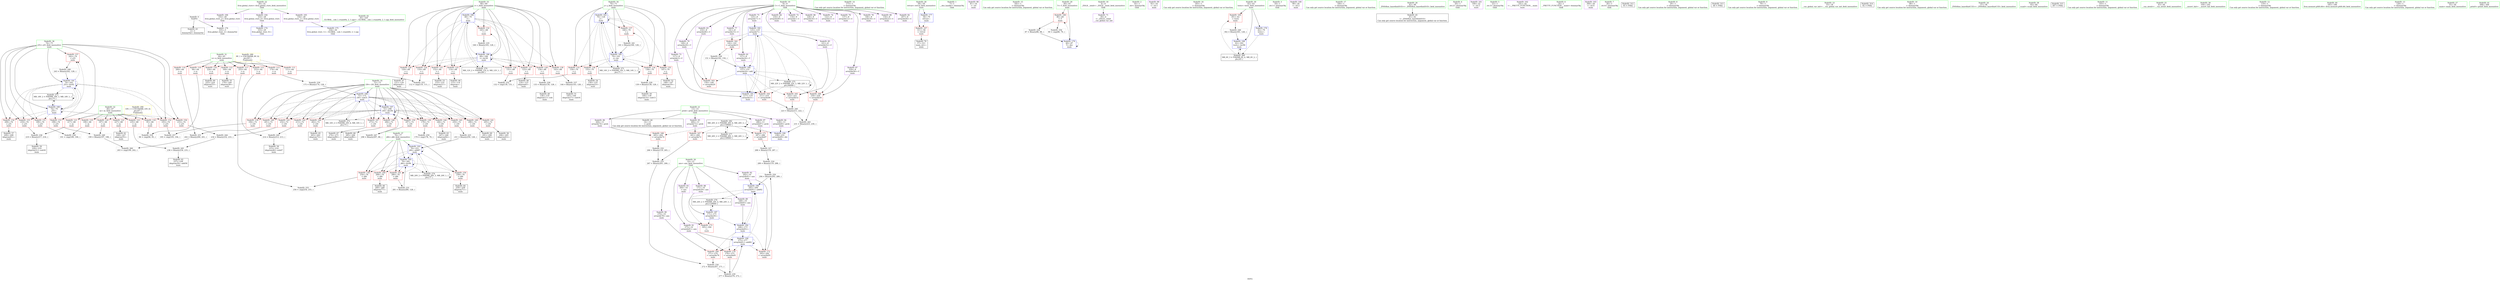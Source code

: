 digraph "SVFG" {
	label="SVFG";

	Node0x561152976860 [shape=record,color=grey,label="{NodeID: 0\nNullPtr}"];
	Node0x561152976860 -> Node0x561152996fa0[style=solid];
	Node0x561152976860 -> Node0x56115299fd70[style=solid];
	Node0x5611529a00e0 [shape=record,color=blue,label="{NodeID: 180\n68\<--79\ni\<--\nmain\n}"];
	Node0x5611529a00e0 -> Node0x56115299d2d0[style=dashed];
	Node0x5611529a00e0 -> Node0x56115299d3a0[style=dashed];
	Node0x5611529a00e0 -> Node0x56115299d470[style=dashed];
	Node0x5611529a00e0 -> Node0x56115299d540[style=dashed];
	Node0x5611529a00e0 -> Node0x56115299d610[style=dashed];
	Node0x5611529a00e0 -> Node0x56115299d6e0[style=dashed];
	Node0x5611529a00e0 -> Node0x56115299d7b0[style=dashed];
	Node0x5611529a00e0 -> Node0x56115299d880[style=dashed];
	Node0x5611529a00e0 -> Node0x56115299d950[style=dashed];
	Node0x5611529a00e0 -> Node0x5611529a05c0[style=dashed];
	Node0x5611529a00e0 -> Node0x5611529b34c0[style=dashed];
	Node0x561152997510 [shape=record,color=purple,label="{NodeID: 97\n286\<--13\narrayidx87\<--prob\nmain\n}"];
	Node0x561152997510 -> Node0x56115299f900[style=solid];
	Node0x56115297b9b0 [shape=record,color=green,label="{NodeID: 14\n173\<--1\n\<--dummyObj\nCan only get source location for instruction, argument, global var or function.}"];
	Node0x5611529b57c0 [shape=record,color=black,label="{NodeID: 277\nMR_26V_2 = PHI(MR_26V_3, MR_26V_1, )\npts\{150000 \}\n}"];
	Node0x5611529b57c0 -> Node0x5611529b57c0[style=dashed];
	Node0x5611529b57c0 -> Node0x5611529b70c0[style=dashed];
	Node0x56115299ad00 [shape=record,color=blue,label="{NodeID: 194\n275\<--277\narrayidx81\<--add82\nmain\n}"];
	Node0x56115299ad00 -> Node0x56115299f760[style=dashed];
	Node0x56115299ad00 -> Node0x56115299f830[style=dashed];
	Node0x56115299ad00 -> Node0x56115299f9d0[style=dashed];
	Node0x56115299ad00 -> Node0x56115299ad00[style=dashed];
	Node0x56115299ad00 -> Node0x56115299aea0[style=dashed];
	Node0x561152998100 [shape=record,color=red,label="{NodeID: 111\n111\<--64\n\<--n\nmain\n}"];
	Node0x561152998100 -> Node0x5611529a6f30[style=solid];
	Node0x561152996280 [shape=record,color=green,label="{NodeID: 28\n58\<--59\nretval\<--retval_field_insensitive\nmain\n}"];
	Node0x561152996280 -> Node0x561152997dc0[style=solid];
	Node0x561152996280 -> Node0x56115299fe70[style=solid];
	Node0x56115299d3a0 [shape=record,color=red,label="{NodeID: 125\n114\<--68\n\<--i\nmain\n}"];
	Node0x56115299d3a0 -> Node0x5611529972a0[style=solid];
	Node0x561152996ea0 [shape=record,color=green,label="{NodeID: 42\n30\<--329\n_GLOBAL__sub_I_crazyb0y_2_1.cpp\<--_GLOBAL__sub_I_crazyb0y_2_1.cpp_field_insensitive\n}"];
	Node0x561152996ea0 -> Node0x56115299fc70[style=solid];
	Node0x56115299df00 [shape=record,color=red,label="{NodeID: 139\n194\<--72\n\<--i30\nmain\n}"];
	Node0x56115299df00 -> Node0x5611529a7530[style=solid];
	Node0x561152998ae0 [shape=record,color=black,label="{NodeID: 56\n206\<--205\nidxprom43\<--\nmain\n}"];
	Node0x5611529a45a0 [shape=record,color=grey,label="{NodeID: 236\n219 = Binary(217, 218, )\n}"];
	Node0x5611529a45a0 -> Node0x561152998d50[style=solid];
	Node0x56115299ea60 [shape=record,color=red,label="{NodeID: 153\n198\<--74\n\<--j35\nmain\n}"];
	Node0x56115299ea60 -> Node0x5611529a6930[style=solid];
	Node0x561152999640 [shape=record,color=black,label="{NodeID: 70\n57\<--311\nmain_ret\<--\nmain\n}"];
	Node0x5611529a6ab0 [shape=record,color=grey,label="{NodeID: 250\n294 = Binary(293, 289, )\n}"];
	Node0x5611529a6ab0 -> Node0x56115299aea0[style=solid];
	Node0x56115299f5c0 [shape=record,color=red,label="{NodeID: 167\n261\<--260\n\<--arrayidx72\nmain\n}"];
	Node0x56115299f5c0 -> Node0x5611529a4120[style=solid];
	Node0x56115299a1a0 [shape=record,color=purple,label="{NodeID: 84\n216\<--8\narrayidx49\<--C\nmain\n}"];
	Node0x56115297af20 [shape=record,color=green,label="{NodeID: 1\n7\<--1\n__dso_handle\<--dummyObj\nGlob }"];
	Node0x5611529a01b0 [shape=record,color=blue,label="{NodeID: 181\n117\<--119\narrayidx3\<--\nmain\n}"];
	Node0x5611529a01b0 -> Node0x5611529a0280[style=dashed];
	Node0x5611529975e0 [shape=record,color=purple,label="{NodeID: 98\n81\<--16\n\<--.str\nmain\n}"];
	Node0x56115297b070 [shape=record,color=green,label="{NodeID: 15\n182\<--1\n\<--dummyObj\nCan only get source location for instruction, argument, global var or function.}"];
	Node0x56115299add0 [shape=record,color=blue,label="{NodeID: 195\n76\<--281\nj66\<--inc84\nmain\n}"];
	Node0x56115299add0 -> Node0x56115299ee70[style=dashed];
	Node0x56115299add0 -> Node0x56115299ef40[style=dashed];
	Node0x56115299add0 -> Node0x56115299f010[style=dashed];
	Node0x56115299add0 -> Node0x56115299f0e0[style=dashed];
	Node0x56115299add0 -> Node0x56115299ac30[style=dashed];
	Node0x56115299add0 -> Node0x56115299add0[style=dashed];
	Node0x56115299add0 -> Node0x5611529b48c0[style=dashed];
	Node0x5611529981d0 [shape=record,color=red,label="{NodeID: 112\n169\<--64\n\<--n\nmain\n}"];
	Node0x5611529981d0 -> Node0x561152998a10[style=solid];
	Node0x561152996350 [shape=record,color=green,label="{NodeID: 29\n60\<--61\nT\<--T_field_insensitive\nmain\n}"];
	Node0x561152996350 -> Node0x561152997e90[style=solid];
	Node0x561152996350 -> Node0x5611529a0010[style=solid];
	Node0x56115299d470 [shape=record,color=red,label="{NodeID: 126\n120\<--68\n\<--i\nmain\n}"];
	Node0x56115299d470 -> Node0x561152997370[style=solid];
	Node0x561152996fa0 [shape=record,color=black,label="{NodeID: 43\n2\<--3\ndummyVal\<--dummyVal\n}"];
	Node0x56115299dfd0 [shape=record,color=red,label="{NodeID: 140\n201\<--72\n\<--i30\nmain\n}"];
	Node0x56115299dfd0 -> Node0x5611529a6c30[style=solid];
	Node0x561152998bb0 [shape=record,color=black,label="{NodeID: 57\n209\<--208\nidxprom45\<--\nmain\n}"];
	Node0x5611529a4720 [shape=record,color=grey,label="{NodeID: 237\n144 = Binary(143, 128, )\n}"];
	Node0x5611529a4720 -> Node0x5611529986d0[style=solid];
	Node0x56115299eb30 [shape=record,color=red,label="{NodeID: 154\n208\<--74\n\<--j35\nmain\n}"];
	Node0x56115299eb30 -> Node0x561152998bb0[style=solid];
	Node0x561152999710 [shape=record,color=purple,label="{NodeID: 71\n39\<--4\n\<--_ZStL8__ioinit\n__cxx_global_var_init\n}"];
	Node0x5611529a6c30 [shape=record,color=grey,label="{NodeID: 251\n202 = Binary(200, 201, )\n}"];
	Node0x5611529a6c30 -> Node0x5611529a79b0[style=solid];
	Node0x56115299f690 [shape=record,color=red,label="{NodeID: 168\n265\<--264\n\<--arrayidx74\nmain\n}"];
	Node0x56115299f690 -> Node0x5611529a3fa0[style=solid];
	Node0x56115299a270 [shape=record,color=purple,label="{NodeID: 85\n221\<--8\narrayidx52\<--C\nmain\n}"];
	Node0x56115299a270 -> Node0x56115299f420[style=solid];
	Node0x56115297bb30 [shape=record,color=green,label="{NodeID: 2\n16\<--1\n.str\<--dummyObj\nGlob }"];
	Node0x5611529a0280 [shape=record,color=blue,label="{NodeID: 182\n125\<--119\narrayidx7\<--\nmain\n}"];
	Node0x5611529a0280 -> Node0x56115299f1b0[style=dashed];
	Node0x5611529a0280 -> Node0x56115299f280[style=dashed];
	Node0x5611529a0280 -> Node0x56115299f350[style=dashed];
	Node0x5611529a0280 -> Node0x56115299f420[style=dashed];
	Node0x5611529a0280 -> Node0x56115299f4f0[style=dashed];
	Node0x5611529a0280 -> Node0x5611529a01b0[style=dashed];
	Node0x5611529a0280 -> Node0x5611529a0420[style=dashed];
	Node0x5611529a0280 -> Node0x5611529b4dc0[style=dashed];
	Node0x5611529976b0 [shape=record,color=purple,label="{NodeID: 99\n92\<--18\n\<--.str.1\nmain\n}"];
	Node0x56115297b140 [shape=record,color=green,label="{NodeID: 16\n183\<--1\n\<--dummyObj\nCan only get source location for instruction, argument, global var or function.}"];
	Node0x56115299aea0 [shape=record,color=blue,label="{NodeID: 196\n292\<--294\narrayidx91\<--add92\nmain\n}"];
	Node0x56115299aea0 -> Node0x56115299faa0[style=dashed];
	Node0x56115299aea0 -> Node0x56115299ab60[style=dashed];
	Node0x56115299aea0 -> Node0x5611529b52c0[style=dashed];
	Node0x5611529982a0 [shape=record,color=red,label="{NodeID: 113\n174\<--64\n\<--n\nmain\n}"];
	Node0x5611529982a0 -> Node0x56115299bd30[style=solid];
	Node0x561152996420 [shape=record,color=green,label="{NodeID: 30\n62\<--63\ntests\<--tests_field_insensitive\nmain\n}"];
	Node0x561152996420 -> Node0x561152997f60[style=solid];
	Node0x561152996420 -> Node0x56115299ff40[style=solid];
	Node0x561152996420 -> Node0x56115299b040[style=solid];
	Node0x56115299d540 [shape=record,color=red,label="{NodeID: 127\n123\<--68\n\<--i\nmain\n}"];
	Node0x56115299d540 -> Node0x561152998460[style=solid];
	Node0x5611529970a0 [shape=record,color=black,label="{NodeID: 44\n14\<--13\n\<--prob\nCan only get source location for instruction, argument, global var or function.}"];
	Node0x5611529a33a0 [shape=record,color=grey,label="{NodeID: 224\n289 = Binary(119, 288, )\n}"];
	Node0x5611529a33a0 -> Node0x5611529a6ab0[style=solid];
	Node0x56115299e0a0 [shape=record,color=red,label="{NodeID: 141\n205\<--72\n\<--i30\nmain\n}"];
	Node0x56115299e0a0 -> Node0x561152998ae0[style=solid];
	Node0x561152998c80 [shape=record,color=black,label="{NodeID: 58\n215\<--214\nidxprom48\<--sub47\nmain\n}"];
	Node0x56115299bbb0 [shape=record,color=grey,label="{NodeID: 238\n151 = Binary(142, 150, )\n}"];
	Node0x56115299bbb0 -> Node0x5611529a0420[style=solid];
	Node0x56115299ec00 [shape=record,color=red,label="{NodeID: 155\n218\<--74\n\<--j35\nmain\n}"];
	Node0x56115299ec00 -> Node0x5611529a45a0[style=solid];
	Node0x5611529997e0 [shape=record,color=purple,label="{NodeID: 72\n116\<--8\narrayidx\<--C\nmain\n}"];
	Node0x5611529a6db0 [shape=record,color=grey,label="{NodeID: 252\n132 = cmp(130, 131, )\n}"];
	Node0x56115299f760 [shape=record,color=red,label="{NodeID: 169\n271\<--270\n\<--arrayidx78\nmain\n}"];
	Node0x56115299f760 -> Node0x5611529a42a0[style=solid];
	Node0x56115299a340 [shape=record,color=purple,label="{NodeID: 86\n226\<--8\narrayidx54\<--C\nmain\n}"];
	Node0x56115297a8a0 [shape=record,color=green,label="{NodeID: 3\n18\<--1\n.str.1\<--dummyObj\nGlob }"];
	Node0x5611529a0350 [shape=record,color=blue,label="{NodeID: 183\n70\<--128\nj\<--\nmain\n}"];
	Node0x5611529a0350 -> Node0x56115299da20[style=dashed];
	Node0x5611529a0350 -> Node0x56115299daf0[style=dashed];
	Node0x5611529a0350 -> Node0x56115299dbc0[style=dashed];
	Node0x5611529a0350 -> Node0x56115299dc90[style=dashed];
	Node0x5611529a0350 -> Node0x56115299dd60[style=dashed];
	Node0x5611529a0350 -> Node0x5611529a0350[style=dashed];
	Node0x5611529a0350 -> Node0x5611529a04f0[style=dashed];
	Node0x5611529a0350 -> Node0x5611529b39c0[style=dashed];
	Node0x561152997780 [shape=record,color=purple,label="{NodeID: 100\n99\<--20\n\<--.str.2\nmain\n}"];
	Node0x56115297b210 [shape=record,color=green,label="{NodeID: 17\n184\<--1\n\<--dummyObj\nCan only get source location for instruction, argument, global var or function.}"];
	Node0x56115299af70 [shape=record,color=blue,label="{NodeID: 197\n72\<--298\ni30\<--dec94\nmain\n}"];
	Node0x56115299af70 -> Node0x56115299de30[style=dashed];
	Node0x56115299af70 -> Node0x56115299df00[style=dashed];
	Node0x56115299af70 -> Node0x56115299dfd0[style=dashed];
	Node0x56115299af70 -> Node0x56115299e0a0[style=dashed];
	Node0x56115299af70 -> Node0x56115299e170[style=dashed];
	Node0x56115299af70 -> Node0x56115299e240[style=dashed];
	Node0x56115299af70 -> Node0x56115299e310[style=dashed];
	Node0x56115299af70 -> Node0x56115299e3e0[style=dashed];
	Node0x56115299af70 -> Node0x56115299e4b0[style=dashed];
	Node0x56115299af70 -> Node0x56115299e580[style=dashed];
	Node0x56115299af70 -> Node0x56115299e650[style=dashed];
	Node0x56115299af70 -> Node0x56115299e720[style=dashed];
	Node0x56115299af70 -> Node0x56115299e7f0[style=dashed];
	Node0x56115299af70 -> Node0x56115299af70[style=dashed];
	Node0x56115299af70 -> Node0x5611529b3ec0[style=dashed];
	Node0x561152998370 [shape=record,color=red,label="{NodeID: 114\n200\<--64\n\<--n\nmain\n}"];
	Node0x561152998370 -> Node0x5611529a6c30[style=solid];
	Node0x5611529964f0 [shape=record,color=green,label="{NodeID: 31\n64\<--65\nn\<--n_field_insensitive\nmain\n}"];
	Node0x5611529964f0 -> Node0x561152998030[style=solid];
	Node0x5611529964f0 -> Node0x561152998100[style=solid];
	Node0x5611529964f0 -> Node0x5611529981d0[style=solid];
	Node0x5611529964f0 -> Node0x5611529982a0[style=solid];
	Node0x5611529964f0 -> Node0x561152998370[style=solid];
	Node0x5611529964f0 -> Node0x56115299cb80[style=solid];
	Node0x5611529964f0 -> Node0x56115299cc50[style=solid];
	Node0x5611529964f0 -> Node0x56115299cd20[style=solid];
	Node0x56115299d610 [shape=record,color=red,label="{NodeID: 128\n131\<--68\n\<--i\nmain\n}"];
	Node0x56115299d610 -> Node0x5611529a6db0[style=solid];
	Node0x5611529971a0 [shape=record,color=black,label="{NodeID: 45\n41\<--42\n\<--_ZNSt8ios_base4InitD1Ev\nCan only get source location for instruction, argument, global var or function.}"];
	Node0x5611529a3520 [shape=record,color=grey,label="{NodeID: 225\n251 = Binary(250, 128, )\n}"];
	Node0x5611529a3520 -> Node0x56115299ac30[style=solid];
	Node0x56115299e170 [shape=record,color=red,label="{NodeID: 142\n213\<--72\n\<--i30\nmain\n}"];
	Node0x56115299e170 -> Node0x56115299c1b0[style=solid];
	Node0x561152998d50 [shape=record,color=black,label="{NodeID: 59\n220\<--219\nidxprom51\<--sub50\nmain\n}"];
	Node0x56115299bd30 [shape=record,color=grey,label="{NodeID: 239\n175 = Binary(174, 128, )\n}"];
	Node0x56115299bd30 -> Node0x5611529a0760[style=solid];
	Node0x56115299ecd0 [shape=record,color=red,label="{NodeID: 156\n233\<--74\n\<--j35\nmain\n}"];
	Node0x56115299ecd0 -> Node0x56115299c4b0[style=solid];
	Node0x5611529998b0 [shape=record,color=purple,label="{NodeID: 73\n117\<--8\narrayidx3\<--C\nmain\n}"];
	Node0x5611529998b0 -> Node0x5611529a01b0[style=solid];
	Node0x5611529a6f30 [shape=record,color=grey,label="{NodeID: 253\n112 = cmp(110, 111, )\n}"];
	Node0x56115299f830 [shape=record,color=red,label="{NodeID: 170\n276\<--275\n\<--arrayidx81\nmain\n}"];
	Node0x56115299f830 -> Node0x5611529a3ca0[style=solid];
	Node0x56115299a410 [shape=record,color=purple,label="{NodeID: 87\n229\<--8\narrayidx56\<--C\nmain\n}"];
	Node0x56115299a410 -> Node0x56115299f4f0[style=solid];
	Node0x56115297a930 [shape=record,color=green,label="{NodeID: 4\n20\<--1\n.str.2\<--dummyObj\nGlob }"];
	Node0x5611529a0420 [shape=record,color=blue,label="{NodeID: 184\n157\<--151\narrayidx24\<--add\nmain\n}"];
	Node0x5611529a0420 -> Node0x56115299f1b0[style=dashed];
	Node0x5611529a0420 -> Node0x56115299f280[style=dashed];
	Node0x5611529a0420 -> Node0x56115299f350[style=dashed];
	Node0x5611529a0420 -> Node0x56115299f420[style=dashed];
	Node0x5611529a0420 -> Node0x56115299f4f0[style=dashed];
	Node0x5611529a0420 -> Node0x5611529a01b0[style=dashed];
	Node0x5611529a0420 -> Node0x5611529a0420[style=dashed];
	Node0x5611529a0420 -> Node0x5611529b4dc0[style=dashed];
	Node0x561152997850 [shape=record,color=purple,label="{NodeID: 101\n100\<--22\n\<--.str.3\nmain\n}"];
	Node0x56115297b2e0 [shape=record,color=green,label="{NodeID: 18\n4\<--6\n_ZStL8__ioinit\<--_ZStL8__ioinit_field_insensitive\nGlob }"];
	Node0x56115297b2e0 -> Node0x561152999710[style=solid];
	Node0x56115299b040 [shape=record,color=blue,label="{NodeID: 198\n62\<--302\ntests\<--inc96\nmain\n}"];
	Node0x56115299b040 -> Node0x5611529b2fc0[style=dashed];
	Node0x56115299cb80 [shape=record,color=red,label="{NodeID: 115\n212\<--64\n\<--n\nmain\n}"];
	Node0x56115299cb80 -> Node0x56115299c1b0[style=solid];
	Node0x5611529965c0 [shape=record,color=green,label="{NodeID: 32\n66\<--67\nm\<--m_field_insensitive\nmain\n}"];
	Node0x5611529965c0 -> Node0x56115299cdf0[style=solid];
	Node0x5611529965c0 -> Node0x56115299cec0[style=solid];
	Node0x5611529965c0 -> Node0x56115299cf90[style=solid];
	Node0x5611529965c0 -> Node0x56115299d060[style=solid];
	Node0x5611529965c0 -> Node0x56115299d130[style=solid];
	Node0x5611529965c0 -> Node0x56115299d200[style=solid];
	Node0x56115299d6e0 [shape=record,color=red,label="{NodeID: 129\n134\<--68\n\<--i\nmain\n}"];
	Node0x56115299d6e0 -> Node0x5611529a36a0[style=solid];
	Node0x5611529972a0 [shape=record,color=black,label="{NodeID: 46\n115\<--114\nidxprom\<--\nmain\n}"];
	Node0x5611529a36a0 [shape=record,color=grey,label="{NodeID: 226\n135 = Binary(134, 128, )\n}"];
	Node0x5611529a36a0 -> Node0x561152998530[style=solid];
	Node0x56115299e240 [shape=record,color=red,label="{NodeID: 143\n232\<--72\n\<--i30\nmain\n}"];
	Node0x56115299e240 -> Node0x56115299c4b0[style=solid];
	Node0x561152998e20 [shape=record,color=black,label="{NodeID: 60\n225\<--224\nidxprom53\<--\nmain\n}"];
	Node0x56115299beb0 [shape=record,color=grey,label="{NodeID: 240\n223 = Binary(211, 222, )\n}"];
	Node0x56115299beb0 -> Node0x56115299c330[style=solid];
	Node0x56115299eda0 [shape=record,color=red,label="{NodeID: 157\n242\<--74\n\<--j35\nmain\n}"];
	Node0x56115299eda0 -> Node0x56115299cab0[style=solid];
	Node0x561152999980 [shape=record,color=purple,label="{NodeID: 74\n122\<--8\narrayidx5\<--C\nmain\n}"];
	Node0x5611529a70b0 [shape=record,color=grey,label="{NodeID: 254\n96 = cmp(94, 95, )\n}"];
	Node0x56115299f900 [shape=record,color=red,label="{NodeID: 171\n287\<--286\n\<--arrayidx87\nmain\n}"];
	Node0x56115299f900 -> Node0x5611529a3820[style=solid];
	Node0x56115299a4e0 [shape=record,color=purple,label="{NodeID: 88\n171\<--10\narrayidx29\<--ans\nmain\n}"];
	Node0x56115299a4e0 -> Node0x5611529a0690[style=solid];
	Node0x561152976e50 [shape=record,color=green,label="{NodeID: 5\n22\<--1\n.str.3\<--dummyObj\nGlob }"];
	Node0x5611529a04f0 [shape=record,color=blue,label="{NodeID: 185\n70\<--161\nj\<--inc\nmain\n}"];
	Node0x5611529a04f0 -> Node0x56115299da20[style=dashed];
	Node0x5611529a04f0 -> Node0x56115299daf0[style=dashed];
	Node0x5611529a04f0 -> Node0x56115299dbc0[style=dashed];
	Node0x5611529a04f0 -> Node0x56115299dc90[style=dashed];
	Node0x5611529a04f0 -> Node0x56115299dd60[style=dashed];
	Node0x5611529a04f0 -> Node0x5611529a0350[style=dashed];
	Node0x5611529a04f0 -> Node0x5611529a04f0[style=dashed];
	Node0x5611529a04f0 -> Node0x5611529b39c0[style=dashed];
	Node0x561152997920 [shape=record,color=purple,label="{NodeID: 102\n101\<--24\n\<--__PRETTY_FUNCTION__.main\nmain\n}"];
	Node0x56115297b3b0 [shape=record,color=green,label="{NodeID: 19\n8\<--9\nC\<--C_field_insensitive\nGlob }"];
	Node0x56115297b3b0 -> Node0x5611529997e0[style=solid];
	Node0x56115297b3b0 -> Node0x5611529998b0[style=solid];
	Node0x56115297b3b0 -> Node0x561152999980[style=solid];
	Node0x56115297b3b0 -> Node0x561152999a50[style=solid];
	Node0x56115297b3b0 -> Node0x561152999b20[style=solid];
	Node0x56115297b3b0 -> Node0x561152999bf0[style=solid];
	Node0x56115297b3b0 -> Node0x561152999cc0[style=solid];
	Node0x56115297b3b0 -> Node0x561152999d90[style=solid];
	Node0x56115297b3b0 -> Node0x561152999e60[style=solid];
	Node0x56115297b3b0 -> Node0x561152999f30[style=solid];
	Node0x56115297b3b0 -> Node0x56115299a000[style=solid];
	Node0x56115297b3b0 -> Node0x56115299a0d0[style=solid];
	Node0x56115297b3b0 -> Node0x56115299a1a0[style=solid];
	Node0x56115297b3b0 -> Node0x56115299a270[style=solid];
	Node0x56115297b3b0 -> Node0x56115299a340[style=solid];
	Node0x56115297b3b0 -> Node0x56115299a410[style=solid];
	Node0x5611529b70c0 [shape=record,color=black,label="{NodeID: 282\nMR_26V_4 = PHI(MR_26V_6, MR_26V_3, )\npts\{150000 \}\n}"];
	Node0x5611529b70c0 -> Node0x56115299f5c0[style=dashed];
	Node0x5611529b70c0 -> Node0x56115299f690[style=dashed];
	Node0x5611529b70c0 -> Node0x56115299f900[style=dashed];
	Node0x5611529b70c0 -> Node0x5611529a0900[style=dashed];
	Node0x5611529b70c0 -> Node0x5611529b57c0[style=dashed];
	Node0x5611529b70c0 -> Node0x5611529b70c0[style=dashed];
	Node0x56115299cc50 [shape=record,color=red,label="{NodeID: 116\n224\<--64\n\<--n\nmain\n}"];
	Node0x56115299cc50 -> Node0x561152998e20[style=solid];
	Node0x561152996690 [shape=record,color=green,label="{NodeID: 33\n68\<--69\ni\<--i_field_insensitive\nmain\n}"];
	Node0x561152996690 -> Node0x56115299d2d0[style=solid];
	Node0x561152996690 -> Node0x56115299d3a0[style=solid];
	Node0x561152996690 -> Node0x56115299d470[style=solid];
	Node0x561152996690 -> Node0x56115299d540[style=solid];
	Node0x561152996690 -> Node0x56115299d610[style=solid];
	Node0x561152996690 -> Node0x56115299d6e0[style=solid];
	Node0x561152996690 -> Node0x56115299d7b0[style=solid];
	Node0x561152996690 -> Node0x56115299d880[style=solid];
	Node0x561152996690 -> Node0x56115299d950[style=solid];
	Node0x561152996690 -> Node0x5611529a00e0[style=solid];
	Node0x561152996690 -> Node0x5611529a05c0[style=solid];
	Node0x56115299d7b0 [shape=record,color=red,label="{NodeID: 130\n143\<--68\n\<--i\nmain\n}"];
	Node0x56115299d7b0 -> Node0x5611529a4720[style=solid];
	Node0x561152997370 [shape=record,color=black,label="{NodeID: 47\n121\<--120\nidxprom4\<--\nmain\n}"];
	Node0x5611529a3820 [shape=record,color=grey,label="{NodeID: 227\n288 = Binary(119, 287, )\n}"];
	Node0x5611529a3820 -> Node0x5611529a33a0[style=solid];
	Node0x56115299e310 [shape=record,color=red,label="{NodeID: 144\n246\<--72\n\<--i30\nmain\n}"];
	Node0x56115299e310 -> Node0x561152999090[style=solid];
	Node0x561152998ef0 [shape=record,color=black,label="{NodeID: 61\n228\<--227\nidxprom55\<--\nmain\n}"];
	Node0x56115299c030 [shape=record,color=grey,label="{NodeID: 241\n161 = Binary(160, 128, )\n}"];
	Node0x56115299c030 -> Node0x5611529a04f0[style=solid];
	Node0x56115299ee70 [shape=record,color=red,label="{NodeID: 158\n254\<--76\n\<--j66\nmain\n}"];
	Node0x56115299ee70 -> Node0x5611529a7230[style=solid];
	Node0x561152999a50 [shape=record,color=purple,label="{NodeID: 75\n125\<--8\narrayidx7\<--C\nmain\n}"];
	Node0x561152999a50 -> Node0x5611529a0280[style=solid];
	Node0x5611529a7230 [shape=record,color=grey,label="{NodeID: 255\n256 = cmp(254, 255, )\n}"];
	Node0x56115299f9d0 [shape=record,color=red,label="{NodeID: 172\n293\<--292\n\<--arrayidx91\nmain\n}"];
	Node0x56115299f9d0 -> Node0x5611529a6ab0[style=solid];
	Node0x56115299a5b0 [shape=record,color=purple,label="{NodeID: 89\n248\<--10\narrayidx65\<--ans\nmain\n}"];
	Node0x56115299a5b0 -> Node0x56115299ab60[style=solid];
	Node0x561152976ee0 [shape=record,color=green,label="{NodeID: 6\n24\<--1\n__PRETTY_FUNCTION__.main\<--dummyObj\nGlob }"];
	Node0x5611529b2fc0 [shape=record,color=black,label="{NodeID: 269\nMR_6V_3 = PHI(MR_6V_4, MR_6V_2, )\npts\{63 \}\n}"];
	Node0x5611529b2fc0 -> Node0x561152997f60[style=dashed];
	Node0x5611529b2fc0 -> Node0x56115299b040[style=dashed];
	Node0x5611529a05c0 [shape=record,color=blue,label="{NodeID: 186\n68\<--166\ni\<--inc26\nmain\n}"];
	Node0x5611529a05c0 -> Node0x56115299d2d0[style=dashed];
	Node0x5611529a05c0 -> Node0x56115299d3a0[style=dashed];
	Node0x5611529a05c0 -> Node0x56115299d470[style=dashed];
	Node0x5611529a05c0 -> Node0x56115299d540[style=dashed];
	Node0x5611529a05c0 -> Node0x56115299d610[style=dashed];
	Node0x5611529a05c0 -> Node0x56115299d6e0[style=dashed];
	Node0x5611529a05c0 -> Node0x56115299d7b0[style=dashed];
	Node0x5611529a05c0 -> Node0x56115299d880[style=dashed];
	Node0x5611529a05c0 -> Node0x56115299d950[style=dashed];
	Node0x5611529a05c0 -> Node0x5611529a05c0[style=dashed];
	Node0x5611529a05c0 -> Node0x5611529b34c0[style=dashed];
	Node0x5611529979f0 [shape=record,color=purple,label="{NodeID: 103\n306\<--26\n\<--.str.4\nmain\n}"];
	Node0x56115297b480 [shape=record,color=green,label="{NodeID: 20\n10\<--12\nans\<--ans_field_insensitive\nGlob }"];
	Node0x56115297b480 -> Node0x56115299a4e0[style=solid];
	Node0x56115297b480 -> Node0x56115299a5b0[style=solid];
	Node0x56115297b480 -> Node0x56115299a680[style=solid];
	Node0x56115297b480 -> Node0x56115299a750[style=solid];
	Node0x56115297b480 -> Node0x56115299a820[style=solid];
	Node0x56115297b480 -> Node0x56115299a8f0[style=solid];
	Node0x56115299cd20 [shape=record,color=red,label="{NodeID: 117\n255\<--64\n\<--n\nmain\n}"];
	Node0x56115299cd20 -> Node0x5611529a7230[style=solid];
	Node0x561152996760 [shape=record,color=green,label="{NodeID: 34\n70\<--71\nj\<--j_field_insensitive\nmain\n}"];
	Node0x561152996760 -> Node0x56115299da20[style=solid];
	Node0x561152996760 -> Node0x56115299daf0[style=solid];
	Node0x561152996760 -> Node0x56115299dbc0[style=solid];
	Node0x561152996760 -> Node0x56115299dc90[style=solid];
	Node0x561152996760 -> Node0x56115299dd60[style=solid];
	Node0x561152996760 -> Node0x5611529a0350[style=solid];
	Node0x561152996760 -> Node0x5611529a04f0[style=solid];
	Node0x56115299d880 [shape=record,color=red,label="{NodeID: 131\n152\<--68\n\<--i\nmain\n}"];
	Node0x56115299d880 -> Node0x561152998870[style=solid];
	Node0x561152998460 [shape=record,color=black,label="{NodeID: 48\n124\<--123\nidxprom6\<--\nmain\n}"];
	Node0x5611529a39a0 [shape=record,color=grey,label="{NodeID: 228\n87 = Binary(86, 88, )\n}"];
	Node0x5611529a39a0 -> Node0x5611529a0010[style=solid];
	Node0x56115299e3e0 [shape=record,color=red,label="{NodeID: 145\n250\<--72\n\<--i30\nmain\n}"];
	Node0x56115299e3e0 -> Node0x5611529a3520[style=solid];
	Node0x561152998fc0 [shape=record,color=black,label="{NodeID: 62\n237\<--236\nidxprom59\<--add58\nmain\n}"];
	Node0x56115299c1b0 [shape=record,color=grey,label="{NodeID: 242\n214 = Binary(212, 213, )\n}"];
	Node0x56115299c1b0 -> Node0x561152998c80[style=solid];
	Node0x56115299ef40 [shape=record,color=red,label="{NodeID: 159\n258\<--76\n\<--j66\nmain\n}"];
	Node0x56115299ef40 -> Node0x561152999160[style=solid];
	Node0x561152999b20 [shape=record,color=purple,label="{NodeID: 76\n137\<--8\narrayidx12\<--C\nmain\n}"];
	Node0x5611529a73b0 [shape=record,color=grey,label="{NodeID: 256\n90 = cmp(86, 79, )\n}"];
	Node0x56115299faa0 [shape=record,color=red,label="{NodeID: 173\n305\<--304\n\<--\nmain\n}"];
	Node0x56115299a680 [shape=record,color=purple,label="{NodeID: 90\n270\<--10\narrayidx78\<--ans\nmain\n}"];
	Node0x56115299a680 -> Node0x56115299f760[style=solid];
	Node0x561152976f70 [shape=record,color=green,label="{NodeID: 7\n26\<--1\n.str.4\<--dummyObj\nGlob }"];
	Node0x5611529b34c0 [shape=record,color=black,label="{NodeID: 270\nMR_12V_2 = PHI(MR_12V_4, MR_12V_1, )\npts\{69 \}\n}"];
	Node0x5611529b34c0 -> Node0x5611529a00e0[style=dashed];
	Node0x5611529a0690 [shape=record,color=blue,label="{NodeID: 187\n171\<--173\narrayidx29\<--\nmain\n}"];
	Node0x5611529a0690 -> Node0x56115299faa0[style=dashed];
	Node0x5611529a0690 -> Node0x56115299ab60[style=dashed];
	Node0x5611529a0690 -> Node0x5611529b52c0[style=dashed];
	Node0x561152997ac0 [shape=record,color=purple,label="{NodeID: 104\n333\<--28\nllvm.global_ctors_0\<--llvm.global_ctors\nGlob }"];
	Node0x561152997ac0 -> Node0x56115299fb70[style=solid];
	Node0x56115297b550 [shape=record,color=green,label="{NodeID: 21\n13\<--15\nprob\<--prob_field_insensitive\nGlob }"];
	Node0x56115297b550 -> Node0x5611529970a0[style=solid];
	Node0x56115297b550 -> Node0x56115299a9c0[style=solid];
	Node0x56115297b550 -> Node0x56115299aa90[style=solid];
	Node0x56115297b550 -> Node0x561152997440[style=solid];
	Node0x56115297b550 -> Node0x561152997510[style=solid];
	Node0x56115299cdf0 [shape=record,color=red,label="{NodeID: 118\n95\<--66\n\<--m\nmain\n}"];
	Node0x56115299cdf0 -> Node0x5611529a70b0[style=solid];
	Node0x561152996830 [shape=record,color=green,label="{NodeID: 35\n72\<--73\ni30\<--i30_field_insensitive\nmain\n}"];
	Node0x561152996830 -> Node0x56115299de30[style=solid];
	Node0x561152996830 -> Node0x56115299df00[style=solid];
	Node0x561152996830 -> Node0x56115299dfd0[style=solid];
	Node0x561152996830 -> Node0x56115299e0a0[style=solid];
	Node0x561152996830 -> Node0x56115299e170[style=solid];
	Node0x561152996830 -> Node0x56115299e240[style=solid];
	Node0x561152996830 -> Node0x56115299e310[style=solid];
	Node0x561152996830 -> Node0x56115299e3e0[style=solid];
	Node0x561152996830 -> Node0x56115299e4b0[style=solid];
	Node0x561152996830 -> Node0x56115299e580[style=solid];
	Node0x561152996830 -> Node0x56115299e650[style=solid];
	Node0x561152996830 -> Node0x56115299e720[style=solid];
	Node0x561152996830 -> Node0x56115299e7f0[style=solid];
	Node0x561152996830 -> Node0x5611529a0760[style=solid];
	Node0x561152996830 -> Node0x56115299af70[style=solid];
	Node0x56115299d950 [shape=record,color=red,label="{NodeID: 132\n165\<--68\n\<--i\nmain\n}"];
	Node0x56115299d950 -> Node0x5611529a4420[style=solid];
	Node0x561152998530 [shape=record,color=black,label="{NodeID: 49\n136\<--135\nidxprom11\<--sub\nmain\n}"];
	Node0x5611529c6650 [shape=record,color=black,label="{NodeID: 312\n93 = PHI()\n}"];
	Node0x5611529a3b20 [shape=record,color=grey,label="{NodeID: 229\n139 = Binary(138, 128, )\n}"];
	Node0x5611529a3b20 -> Node0x561152998600[style=solid];
	Node0x56115299e4b0 [shape=record,color=red,label="{NodeID: 146\n262\<--72\n\<--i30\nmain\n}"];
	Node0x56115299e4b0 -> Node0x561152999230[style=solid];
	Node0x561152999090 [shape=record,color=black,label="{NodeID: 63\n247\<--246\nidxprom64\<--\nmain\n}"];
	Node0x56115299c330 [shape=record,color=grey,label="{NodeID: 243\n231 = Binary(223, 230, )\n}"];
	Node0x56115299c330 -> Node0x5611529a0900[style=solid];
	Node0x56115299f010 [shape=record,color=red,label="{NodeID: 160\n268\<--76\n\<--j66\nmain\n}"];
	Node0x56115299f010 -> Node0x561152999300[style=solid];
	Node0x561152999bf0 [shape=record,color=purple,label="{NodeID: 77\n141\<--8\narrayidx15\<--C\nmain\n}"];
	Node0x561152999bf0 -> Node0x56115299f1b0[style=solid];
	Node0x5611529a7530 [shape=record,color=grey,label="{NodeID: 257\n195 = cmp(193, 194, )\n}"];
	Node0x56115299fb70 [shape=record,color=blue,label="{NodeID: 174\n333\<--29\nllvm.global_ctors_0\<--\nGlob }"];
	Node0x56115299a750 [shape=record,color=purple,label="{NodeID: 91\n275\<--10\narrayidx81\<--ans\nmain\n}"];
	Node0x56115299a750 -> Node0x56115299f830[style=solid];
	Node0x56115299a750 -> Node0x56115299ad00[style=solid];
	Node0x561152977000 [shape=record,color=green,label="{NodeID: 8\n29\<--1\n\<--dummyObj\nCan only get source location for instruction, argument, global var or function.}"];
	Node0x5611529b39c0 [shape=record,color=black,label="{NodeID: 271\nMR_14V_2 = PHI(MR_14V_3, MR_14V_1, )\npts\{71 \}\n}"];
	Node0x5611529b39c0 -> Node0x5611529a0350[style=dashed];
	Node0x5611529b39c0 -> Node0x5611529b39c0[style=dashed];
	Node0x5611529a0760 [shape=record,color=blue,label="{NodeID: 188\n72\<--175\ni30\<--sub31\nmain\n}"];
	Node0x5611529a0760 -> Node0x56115299de30[style=dashed];
	Node0x5611529a0760 -> Node0x56115299df00[style=dashed];
	Node0x5611529a0760 -> Node0x56115299dfd0[style=dashed];
	Node0x5611529a0760 -> Node0x56115299e0a0[style=dashed];
	Node0x5611529a0760 -> Node0x56115299e170[style=dashed];
	Node0x5611529a0760 -> Node0x56115299e240[style=dashed];
	Node0x5611529a0760 -> Node0x56115299e310[style=dashed];
	Node0x5611529a0760 -> Node0x56115299e3e0[style=dashed];
	Node0x5611529a0760 -> Node0x56115299e4b0[style=dashed];
	Node0x5611529a0760 -> Node0x56115299e580[style=dashed];
	Node0x5611529a0760 -> Node0x56115299e650[style=dashed];
	Node0x5611529a0760 -> Node0x56115299e720[style=dashed];
	Node0x5611529a0760 -> Node0x56115299e7f0[style=dashed];
	Node0x5611529a0760 -> Node0x56115299af70[style=dashed];
	Node0x5611529a0760 -> Node0x5611529b3ec0[style=dashed];
	Node0x561152997bc0 [shape=record,color=purple,label="{NodeID: 105\n334\<--28\nllvm.global_ctors_1\<--llvm.global_ctors\nGlob }"];
	Node0x561152997bc0 -> Node0x56115299fc70[style=solid];
	Node0x56115297b620 [shape=record,color=green,label="{NodeID: 22\n28\<--32\nllvm.global_ctors\<--llvm.global_ctors_field_insensitive\nGlob }"];
	Node0x56115297b620 -> Node0x561152997ac0[style=solid];
	Node0x56115297b620 -> Node0x561152997bc0[style=solid];
	Node0x56115297b620 -> Node0x561152997cc0[style=solid];
	Node0x56115299cec0 [shape=record,color=red,label="{NodeID: 119\n190\<--66\n\<--m\nmain\n}"];
	Node0x56115299cec0 -> Node0x5611529a76b0[style=solid];
	Node0x561152996900 [shape=record,color=green,label="{NodeID: 36\n74\<--75\nj35\<--j35_field_insensitive\nmain\n}"];
	Node0x561152996900 -> Node0x56115299e8c0[style=solid];
	Node0x561152996900 -> Node0x56115299e990[style=solid];
	Node0x561152996900 -> Node0x56115299ea60[style=solid];
	Node0x561152996900 -> Node0x56115299eb30[style=solid];
	Node0x561152996900 -> Node0x56115299ec00[style=solid];
	Node0x561152996900 -> Node0x56115299ecd0[style=solid];
	Node0x561152996900 -> Node0x56115299eda0[style=solid];
	Node0x561152996900 -> Node0x5611529a0830[style=solid];
	Node0x561152996900 -> Node0x5611529a09d0[style=solid];
	Node0x56115299da20 [shape=record,color=red,label="{NodeID: 133\n130\<--70\n\<--j\nmain\n}"];
	Node0x56115299da20 -> Node0x5611529a6db0[style=solid];
	Node0x561152998600 [shape=record,color=black,label="{NodeID: 50\n140\<--139\nidxprom14\<--sub13\nmain\n}"];
	Node0x5611529c6750 [shape=record,color=black,label="{NodeID: 313\n40 = PHI()\n}"];
	Node0x5611529a3ca0 [shape=record,color=grey,label="{NodeID: 230\n277 = Binary(276, 272, )\n}"];
	Node0x5611529a3ca0 -> Node0x56115299ad00[style=solid];
	Node0x56115299e580 [shape=record,color=red,label="{NodeID: 147\n273\<--72\n\<--i30\nmain\n}"];
	Node0x56115299e580 -> Node0x5611529993d0[style=solid];
	Node0x561152999160 [shape=record,color=black,label="{NodeID: 64\n259\<--258\nidxprom71\<--\nmain\n}"];
	Node0x56115299c4b0 [shape=record,color=grey,label="{NodeID: 244\n234 = Binary(232, 233, )\n}"];
	Node0x56115299c4b0 -> Node0x56115299c630[style=solid];
	Node0x56115299f0e0 [shape=record,color=red,label="{NodeID: 161\n280\<--76\n\<--j66\nmain\n}"];
	Node0x56115299f0e0 -> Node0x5611529a3e20[style=solid];
	Node0x561152999cc0 [shape=record,color=purple,label="{NodeID: 78\n146\<--8\narrayidx18\<--C\nmain\n}"];
	Node0x5611529a76b0 [shape=record,color=grey,label="{NodeID: 258\n191 = cmp(189, 190, )\n}"];
	Node0x56115299fc70 [shape=record,color=blue,label="{NodeID: 175\n334\<--30\nllvm.global_ctors_1\<--_GLOBAL__sub_I_crazyb0y_2_1.cpp\nGlob }"];
	Node0x56115299a820 [shape=record,color=purple,label="{NodeID: 92\n292\<--10\narrayidx91\<--ans\nmain\n}"];
	Node0x56115299a820 -> Node0x56115299f9d0[style=solid];
	Node0x56115299a820 -> Node0x56115299aea0[style=solid];
	Node0x56115297a5a0 [shape=record,color=green,label="{NodeID: 9\n79\<--1\n\<--dummyObj\nCan only get source location for instruction, argument, global var or function.}"];
	Node0x5611529b3ec0 [shape=record,color=black,label="{NodeID: 272\nMR_16V_2 = PHI(MR_16V_4, MR_16V_1, )\npts\{73 \}\n}"];
	Node0x5611529b3ec0 -> Node0x5611529a0760[style=dashed];
	Node0x5611529a0830 [shape=record,color=blue,label="{NodeID: 189\n74\<--79\nj35\<--\nmain\n}"];
	Node0x5611529a0830 -> Node0x56115299e8c0[style=dashed];
	Node0x5611529a0830 -> Node0x56115299e990[style=dashed];
	Node0x5611529a0830 -> Node0x56115299ea60[style=dashed];
	Node0x5611529a0830 -> Node0x56115299eb30[style=dashed];
	Node0x5611529a0830 -> Node0x56115299ec00[style=dashed];
	Node0x5611529a0830 -> Node0x56115299ecd0[style=dashed];
	Node0x5611529a0830 -> Node0x56115299eda0[style=dashed];
	Node0x5611529a0830 -> Node0x5611529a0830[style=dashed];
	Node0x5611529a0830 -> Node0x5611529a09d0[style=dashed];
	Node0x5611529a0830 -> Node0x5611529b43c0[style=dashed];
	Node0x561152997cc0 [shape=record,color=purple,label="{NodeID: 106\n335\<--28\nllvm.global_ctors_2\<--llvm.global_ctors\nGlob }"];
	Node0x561152997cc0 -> Node0x56115299fd70[style=solid];
	Node0x56115297b6f0 [shape=record,color=green,label="{NodeID: 23\n33\<--34\n__cxx_global_var_init\<--__cxx_global_var_init_field_insensitive\n}"];
	Node0x56115299cf90 [shape=record,color=red,label="{NodeID: 120\n197\<--66\n\<--m\nmain\n}"];
	Node0x56115299cf90 -> Node0x5611529a6930[style=solid];
	Node0x5611529969d0 [shape=record,color=green,label="{NodeID: 37\n76\<--77\nj66\<--j66_field_insensitive\nmain\n}"];
	Node0x5611529969d0 -> Node0x56115299ee70[style=solid];
	Node0x5611529969d0 -> Node0x56115299ef40[style=solid];
	Node0x5611529969d0 -> Node0x56115299f010[style=solid];
	Node0x5611529969d0 -> Node0x56115299f0e0[style=solid];
	Node0x5611529969d0 -> Node0x56115299ac30[style=solid];
	Node0x5611529969d0 -> Node0x56115299add0[style=solid];
	Node0x56115299daf0 [shape=record,color=red,label="{NodeID: 134\n138\<--70\n\<--j\nmain\n}"];
	Node0x56115299daf0 -> Node0x5611529a3b20[style=solid];
	Node0x5611529986d0 [shape=record,color=black,label="{NodeID: 51\n145\<--144\nidxprom17\<--sub16\nmain\n}"];
	Node0x5611529c6850 [shape=record,color=black,label="{NodeID: 314\n82 = PHI()\n}"];
	Node0x5611529a3e20 [shape=record,color=grey,label="{NodeID: 231\n281 = Binary(280, 128, )\n}"];
	Node0x5611529a3e20 -> Node0x56115299add0[style=solid];
	Node0x56115299e650 [shape=record,color=red,label="{NodeID: 148\n284\<--72\n\<--i30\nmain\n}"];
	Node0x56115299e650 -> Node0x5611529994a0[style=solid];
	Node0x561152999230 [shape=record,color=black,label="{NodeID: 65\n263\<--262\nidxprom73\<--\nmain\n}"];
	Node0x56115299c630 [shape=record,color=grey,label="{NodeID: 245\n236 = Binary(234, 235, )\n}"];
	Node0x56115299c630 -> Node0x561152998fc0[style=solid];
	Node0x56115299f1b0 [shape=record,color=red,label="{NodeID: 162\n142\<--141\n\<--arrayidx15\nmain\n}"];
	Node0x56115299f1b0 -> Node0x56115299bbb0[style=solid];
	Node0x561152999d90 [shape=record,color=purple,label="{NodeID: 79\n149\<--8\narrayidx20\<--C\nmain\n}"];
	Node0x561152999d90 -> Node0x56115299f280[style=solid];
	Node0x5611529a7830 [shape=record,color=grey,label="{NodeID: 259\n179 = cmp(178, 79, )\n}"];
	Node0x56115299fd70 [shape=record,color=blue, style = dotted,label="{NodeID: 176\n335\<--3\nllvm.global_ctors_2\<--dummyVal\nGlob }"];
	Node0x56115299a8f0 [shape=record,color=purple,label="{NodeID: 93\n304\<--10\n\<--ans\nmain\n}"];
	Node0x56115299a8f0 -> Node0x56115299faa0[style=solid];
	Node0x56115297a670 [shape=record,color=green,label="{NodeID: 10\n88\<--1\n\<--dummyObj\nCan only get source location for instruction, argument, global var or function.}"];
	Node0x5611529b43c0 [shape=record,color=black,label="{NodeID: 273\nMR_18V_2 = PHI(MR_18V_3, MR_18V_1, )\npts\{75 \}\n}"];
	Node0x5611529b43c0 -> Node0x5611529a0830[style=dashed];
	Node0x5611529b43c0 -> Node0x5611529b43c0[style=dashed];
	Node0x5611529a0900 [shape=record,color=blue,label="{NodeID: 190\n238\<--231\narrayidx60\<--div\nmain\n}"];
	Node0x5611529a0900 -> Node0x5611529b70c0[style=dashed];
	Node0x561152997dc0 [shape=record,color=red,label="{NodeID: 107\n311\<--58\n\<--retval\nmain\n}"];
	Node0x561152997dc0 -> Node0x561152999640[style=solid];
	Node0x561152996040 [shape=record,color=green,label="{NodeID: 24\n37\<--38\n_ZNSt8ios_base4InitC1Ev\<--_ZNSt8ios_base4InitC1Ev_field_insensitive\n}"];
	Node0x56115299d060 [shape=record,color=red,label="{NodeID: 121\n217\<--66\n\<--m\nmain\n}"];
	Node0x56115299d060 -> Node0x5611529a45a0[style=solid];
	Node0x561152996aa0 [shape=record,color=green,label="{NodeID: 38\n83\<--84\nscanf\<--scanf_field_insensitive\n}"];
	Node0x56115299dbc0 [shape=record,color=red,label="{NodeID: 135\n147\<--70\n\<--j\nmain\n}"];
	Node0x56115299dbc0 -> Node0x5611529987a0[style=solid];
	Node0x5611529987a0 [shape=record,color=black,label="{NodeID: 52\n148\<--147\nidxprom19\<--\nmain\n}"];
	Node0x5611529c7040 [shape=record,color=black,label="{NodeID: 315\n307 = PHI()\n}"];
	Node0x5611529a3fa0 [shape=record,color=grey,label="{NodeID: 232\n266 = Binary(119, 265, )\n}"];
	Node0x5611529a3fa0 -> Node0x5611529a4120[style=solid];
	Node0x56115299e720 [shape=record,color=red,label="{NodeID: 149\n290\<--72\n\<--i30\nmain\n}"];
	Node0x56115299e720 -> Node0x561152999570[style=solid];
	Node0x561152999300 [shape=record,color=black,label="{NodeID: 66\n269\<--268\nidxprom77\<--\nmain\n}"];
	Node0x56115299c7b0 [shape=record,color=grey,label="{NodeID: 246\n302 = Binary(301, 128, )\n}"];
	Node0x56115299c7b0 -> Node0x56115299b040[style=solid];
	Node0x56115299f280 [shape=record,color=red,label="{NodeID: 163\n150\<--149\n\<--arrayidx20\nmain\n}"];
	Node0x56115299f280 -> Node0x56115299bbb0[style=solid];
	Node0x561152999e60 [shape=record,color=purple,label="{NodeID: 80\n154\<--8\narrayidx22\<--C\nmain\n}"];
	Node0x5611529a79b0 [shape=record,color=grey,label="{NodeID: 260\n203 = cmp(199, 202, )\n}"];
	Node0x56115299fe70 [shape=record,color=blue,label="{NodeID: 177\n58\<--79\nretval\<--\nmain\n}"];
	Node0x56115299fe70 -> Node0x561152997dc0[style=dashed];
	Node0x56115299a9c0 [shape=record,color=purple,label="{NodeID: 94\n238\<--13\narrayidx60\<--prob\nmain\n}"];
	Node0x56115299a9c0 -> Node0x5611529a0900[style=solid];
	Node0x56115297a740 [shape=record,color=green,label="{NodeID: 11\n103\<--1\n\<--dummyObj\nCan only get source location for instruction, argument, global var or function.}"];
	Node0x5611529b48c0 [shape=record,color=black,label="{NodeID: 274\nMR_20V_2 = PHI(MR_20V_3, MR_20V_1, )\npts\{77 \}\n}"];
	Node0x5611529b48c0 -> Node0x56115299ac30[style=dashed];
	Node0x5611529b48c0 -> Node0x5611529b48c0[style=dashed];
	Node0x5611529a09d0 [shape=record,color=blue,label="{NodeID: 191\n74\<--243\nj35\<--inc62\nmain\n}"];
	Node0x5611529a09d0 -> Node0x56115299e8c0[style=dashed];
	Node0x5611529a09d0 -> Node0x56115299e990[style=dashed];
	Node0x5611529a09d0 -> Node0x56115299ea60[style=dashed];
	Node0x5611529a09d0 -> Node0x56115299eb30[style=dashed];
	Node0x5611529a09d0 -> Node0x56115299ec00[style=dashed];
	Node0x5611529a09d0 -> Node0x56115299ecd0[style=dashed];
	Node0x5611529a09d0 -> Node0x56115299eda0[style=dashed];
	Node0x5611529a09d0 -> Node0x5611529a0830[style=dashed];
	Node0x5611529a09d0 -> Node0x5611529a09d0[style=dashed];
	Node0x5611529a09d0 -> Node0x5611529b43c0[style=dashed];
	Node0x561152997e90 [shape=record,color=red,label="{NodeID: 108\n86\<--60\n\<--T\nmain\n}"];
	Node0x561152997e90 -> Node0x5611529a39a0[style=solid];
	Node0x561152997e90 -> Node0x5611529a73b0[style=solid];
	Node0x5611529960d0 [shape=record,color=green,label="{NodeID: 25\n43\<--44\n__cxa_atexit\<--__cxa_atexit_field_insensitive\n}"];
	Node0x56115299d130 [shape=record,color=red,label="{NodeID: 122\n227\<--66\n\<--m\nmain\n}"];
	Node0x56115299d130 -> Node0x561152998ef0[style=solid];
	Node0x561152996ba0 [shape=record,color=green,label="{NodeID: 39\n104\<--105\n__assert_fail\<--__assert_fail_field_insensitive\n}"];
	Node0x56115299dc90 [shape=record,color=red,label="{NodeID: 136\n155\<--70\n\<--j\nmain\n}"];
	Node0x56115299dc90 -> Node0x561152998940[style=solid];
	Node0x561152998870 [shape=record,color=black,label="{NodeID: 53\n153\<--152\nidxprom21\<--\nmain\n}"];
	Node0x5611529a4120 [shape=record,color=grey,label="{NodeID: 233\n267 = Binary(261, 266, )\n}"];
	Node0x5611529a4120 -> Node0x5611529a42a0[style=solid];
	Node0x56115299e7f0 [shape=record,color=red,label="{NodeID: 150\n297\<--72\n\<--i30\nmain\n}"];
	Node0x56115299e7f0 -> Node0x56115299c930[style=solid];
	Node0x5611529993d0 [shape=record,color=black,label="{NodeID: 67\n274\<--273\nidxprom80\<--\nmain\n}"];
	Node0x56115299c930 [shape=record,color=grey,label="{NodeID: 247\n298 = Binary(297, 88, )\n}"];
	Node0x56115299c930 -> Node0x56115299af70[style=solid];
	Node0x56115299f350 [shape=record,color=red,label="{NodeID: 164\n211\<--210\n\<--arrayidx46\nmain\n}"];
	Node0x56115299f350 -> Node0x56115299beb0[style=solid];
	Node0x561152999f30 [shape=record,color=purple,label="{NodeID: 81\n157\<--8\narrayidx24\<--C\nmain\n}"];
	Node0x561152999f30 -> Node0x5611529a0420[style=solid];
	Node0x56115299ff40 [shape=record,color=blue,label="{NodeID: 178\n62\<--79\ntests\<--\nmain\n}"];
	Node0x56115299ff40 -> Node0x5611529b2fc0[style=dashed];
	Node0x56115299aa90 [shape=record,color=purple,label="{NodeID: 95\n260\<--13\narrayidx72\<--prob\nmain\n}"];
	Node0x56115299aa90 -> Node0x56115299f5c0[style=solid];
	Node0x56115297b810 [shape=record,color=green,label="{NodeID: 12\n119\<--1\n\<--dummyObj\nCan only get source location for instruction, argument, global var or function.}"];
	Node0x5611529b4dc0 [shape=record,color=black,label="{NodeID: 275\nMR_22V_2 = PHI(MR_22V_3, MR_22V_1, )\npts\{90000 \}\n}"];
	Node0x5611529b4dc0 -> Node0x56115299f350[style=dashed];
	Node0x5611529b4dc0 -> Node0x56115299f420[style=dashed];
	Node0x5611529b4dc0 -> Node0x56115299f4f0[style=dashed];
	Node0x5611529b4dc0 -> Node0x5611529a01b0[style=dashed];
	Node0x5611529b4dc0 -> Node0x5611529b4dc0[style=dashed];
	Node0x56115299ab60 [shape=record,color=blue,label="{NodeID: 192\n248\<--173\narrayidx65\<--\nmain\n}"];
	Node0x56115299ab60 -> Node0x56115299f760[style=dashed];
	Node0x56115299ab60 -> Node0x56115299f830[style=dashed];
	Node0x56115299ab60 -> Node0x56115299f9d0[style=dashed];
	Node0x56115299ab60 -> Node0x56115299ad00[style=dashed];
	Node0x56115299ab60 -> Node0x56115299aea0[style=dashed];
	Node0x561152997f60 [shape=record,color=red,label="{NodeID: 109\n301\<--62\n\<--tests\nmain\n}"];
	Node0x561152997f60 -> Node0x56115299c7b0[style=solid];
	Node0x561152996160 [shape=record,color=green,label="{NodeID: 26\n42\<--48\n_ZNSt8ios_base4InitD1Ev\<--_ZNSt8ios_base4InitD1Ev_field_insensitive\n}"];
	Node0x561152996160 -> Node0x5611529971a0[style=solid];
	Node0x5611529b99b0 [shape=record,color=yellow,style=double,label="{NodeID: 289\n8V_1 = ENCHI(MR_8V_0)\npts\{65 \}\nFun[main]}"];
	Node0x5611529b99b0 -> Node0x561152998030[style=dashed];
	Node0x5611529b99b0 -> Node0x561152998100[style=dashed];
	Node0x5611529b99b0 -> Node0x5611529981d0[style=dashed];
	Node0x5611529b99b0 -> Node0x5611529982a0[style=dashed];
	Node0x5611529b99b0 -> Node0x561152998370[style=dashed];
	Node0x5611529b99b0 -> Node0x56115299cb80[style=dashed];
	Node0x5611529b99b0 -> Node0x56115299cc50[style=dashed];
	Node0x5611529b99b0 -> Node0x56115299cd20[style=dashed];
	Node0x56115299d200 [shape=record,color=red,label="{NodeID: 123\n235\<--66\n\<--m\nmain\n}"];
	Node0x56115299d200 -> Node0x56115299c630[style=solid];
	Node0x561152996ca0 [shape=record,color=green,label="{NodeID: 40\n185\<--186\nllvm.memset.p0i8.i64\<--llvm.memset.p0i8.i64_field_insensitive\n}"];
	Node0x56115299dd60 [shape=record,color=red,label="{NodeID: 137\n160\<--70\n\<--j\nmain\n}"];
	Node0x56115299dd60 -> Node0x56115299c030[style=solid];
	Node0x561152998940 [shape=record,color=black,label="{NodeID: 54\n156\<--155\nidxprom23\<--\nmain\n}"];
	Node0x5611529a42a0 [shape=record,color=grey,label="{NodeID: 234\n272 = Binary(267, 271, )\n}"];
	Node0x5611529a42a0 -> Node0x5611529a3ca0[style=solid];
	Node0x56115299e8c0 [shape=record,color=red,label="{NodeID: 151\n189\<--74\n\<--j35\nmain\n}"];
	Node0x56115299e8c0 -> Node0x5611529a76b0[style=solid];
	Node0x5611529994a0 [shape=record,color=black,label="{NodeID: 68\n285\<--284\nidxprom86\<--\nmain\n}"];
	Node0x56115299cab0 [shape=record,color=grey,label="{NodeID: 248\n243 = Binary(242, 128, )\n}"];
	Node0x56115299cab0 -> Node0x5611529a09d0[style=solid];
	Node0x56115299f420 [shape=record,color=red,label="{NodeID: 165\n222\<--221\n\<--arrayidx52\nmain\n}"];
	Node0x56115299f420 -> Node0x56115299beb0[style=solid];
	Node0x56115299a000 [shape=record,color=purple,label="{NodeID: 82\n207\<--8\narrayidx44\<--C\nmain\n}"];
	Node0x5611529a0010 [shape=record,color=blue,label="{NodeID: 179\n60\<--87\nT\<--dec\nmain\n}"];
	Node0x5611529a0010 -> Node0x561152997e90[style=dashed];
	Node0x5611529a0010 -> Node0x5611529a0010[style=dashed];
	Node0x561152997440 [shape=record,color=purple,label="{NodeID: 96\n264\<--13\narrayidx74\<--prob\nmain\n}"];
	Node0x561152997440 -> Node0x56115299f690[style=solid];
	Node0x56115297b8e0 [shape=record,color=green,label="{NodeID: 13\n128\<--1\n\<--dummyObj\nCan only get source location for instruction, argument, global var or function.}"];
	Node0x5611529b52c0 [shape=record,color=black,label="{NodeID: 276\nMR_24V_2 = PHI(MR_24V_4, MR_24V_1, )\npts\{120000 \}\n}"];
	Node0x5611529b52c0 -> Node0x5611529a0690[style=dashed];
	Node0x56115299ac30 [shape=record,color=blue,label="{NodeID: 193\n76\<--251\nj66\<--add67\nmain\n}"];
	Node0x56115299ac30 -> Node0x56115299ee70[style=dashed];
	Node0x56115299ac30 -> Node0x56115299ef40[style=dashed];
	Node0x56115299ac30 -> Node0x56115299f010[style=dashed];
	Node0x56115299ac30 -> Node0x56115299f0e0[style=dashed];
	Node0x56115299ac30 -> Node0x56115299ac30[style=dashed];
	Node0x56115299ac30 -> Node0x56115299add0[style=dashed];
	Node0x56115299ac30 -> Node0x5611529b48c0[style=dashed];
	Node0x561152998030 [shape=record,color=red,label="{NodeID: 110\n94\<--64\n\<--n\nmain\n}"];
	Node0x561152998030 -> Node0x5611529a70b0[style=solid];
	Node0x5611529961f0 [shape=record,color=green,label="{NodeID: 27\n55\<--56\nmain\<--main_field_insensitive\n}"];
	Node0x5611529b9a90 [shape=record,color=yellow,style=double,label="{NodeID: 290\n10V_1 = ENCHI(MR_10V_0)\npts\{67 \}\nFun[main]}"];
	Node0x5611529b9a90 -> Node0x56115299cdf0[style=dashed];
	Node0x5611529b9a90 -> Node0x56115299cec0[style=dashed];
	Node0x5611529b9a90 -> Node0x56115299cf90[style=dashed];
	Node0x5611529b9a90 -> Node0x56115299d060[style=dashed];
	Node0x5611529b9a90 -> Node0x56115299d130[style=dashed];
	Node0x5611529b9a90 -> Node0x56115299d200[style=dashed];
	Node0x56115299d2d0 [shape=record,color=red,label="{NodeID: 124\n110\<--68\n\<--i\nmain\n}"];
	Node0x56115299d2d0 -> Node0x5611529a6f30[style=solid];
	Node0x561152996da0 [shape=record,color=green,label="{NodeID: 41\n308\<--309\nprintf\<--printf_field_insensitive\n}"];
	Node0x56115299de30 [shape=record,color=red,label="{NodeID: 138\n178\<--72\n\<--i30\nmain\n}"];
	Node0x56115299de30 -> Node0x5611529a7830[style=solid];
	Node0x561152998a10 [shape=record,color=black,label="{NodeID: 55\n170\<--169\nidxprom28\<--\nmain\n}"];
	Node0x5611529a4420 [shape=record,color=grey,label="{NodeID: 235\n166 = Binary(165, 128, )\n}"];
	Node0x5611529a4420 -> Node0x5611529a05c0[style=solid];
	Node0x56115299e990 [shape=record,color=red,label="{NodeID: 152\n193\<--74\n\<--j35\nmain\n}"];
	Node0x56115299e990 -> Node0x5611529a7530[style=solid];
	Node0x561152999570 [shape=record,color=black,label="{NodeID: 69\n291\<--290\nidxprom90\<--\nmain\n}"];
	Node0x5611529a6930 [shape=record,color=grey,label="{NodeID: 249\n199 = Binary(197, 198, )\n}"];
	Node0x5611529a6930 -> Node0x5611529a79b0[style=solid];
	Node0x56115299f4f0 [shape=record,color=red,label="{NodeID: 166\n230\<--229\n\<--arrayidx56\nmain\n}"];
	Node0x56115299f4f0 -> Node0x56115299c330[style=solid];
	Node0x56115299a0d0 [shape=record,color=purple,label="{NodeID: 83\n210\<--8\narrayidx46\<--C\nmain\n}"];
	Node0x56115299a0d0 -> Node0x56115299f350[style=solid];
}
